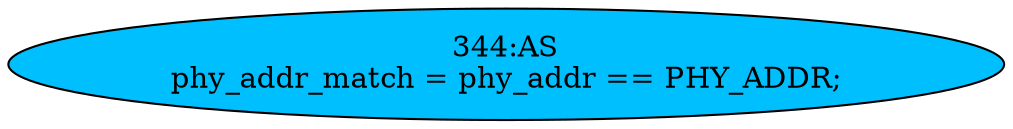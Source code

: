 strict digraph "" {
	node [label="\N"];
	"344:AS"	 [ast="<pyverilog.vparser.ast.Assign object at 0x7f2608ceea50>",
		def_var="['phy_addr_match']",
		fillcolor=deepskyblue,
		label="344:AS
phy_addr_match = phy_addr == PHY_ADDR;",
		statements="[]",
		style=filled,
		typ=Assign,
		use_var="['phy_addr']"];
}
